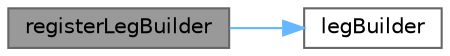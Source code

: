 digraph "registerLegBuilder"
{
 // INTERACTIVE_SVG=YES
 // LATEX_PDF_SIZE
  bgcolor="transparent";
  edge [fontname=Helvetica,fontsize=10,labelfontname=Helvetica,labelfontsize=10];
  node [fontname=Helvetica,fontsize=10,shape=box,height=0.2,width=0.4];
  rankdir="LR";
  Node1 [label="registerLegBuilder",height=0.2,width=0.4,color="gray40", fillcolor="grey60", style="filled", fontcolor="black",tooltip="Register a leg builder with the factory."];
  Node1 -> Node2 [color="steelblue1",style="solid"];
  Node2 [label="legBuilder",height=0.2,width=0.4,color="grey40", fillcolor="white", style="filled",URL="$classore_1_1data_1_1_engine_factory.html#a478ec016dd58ed15c12deae34efa1b60",tooltip="Get a leg builder by leg type."];
}
